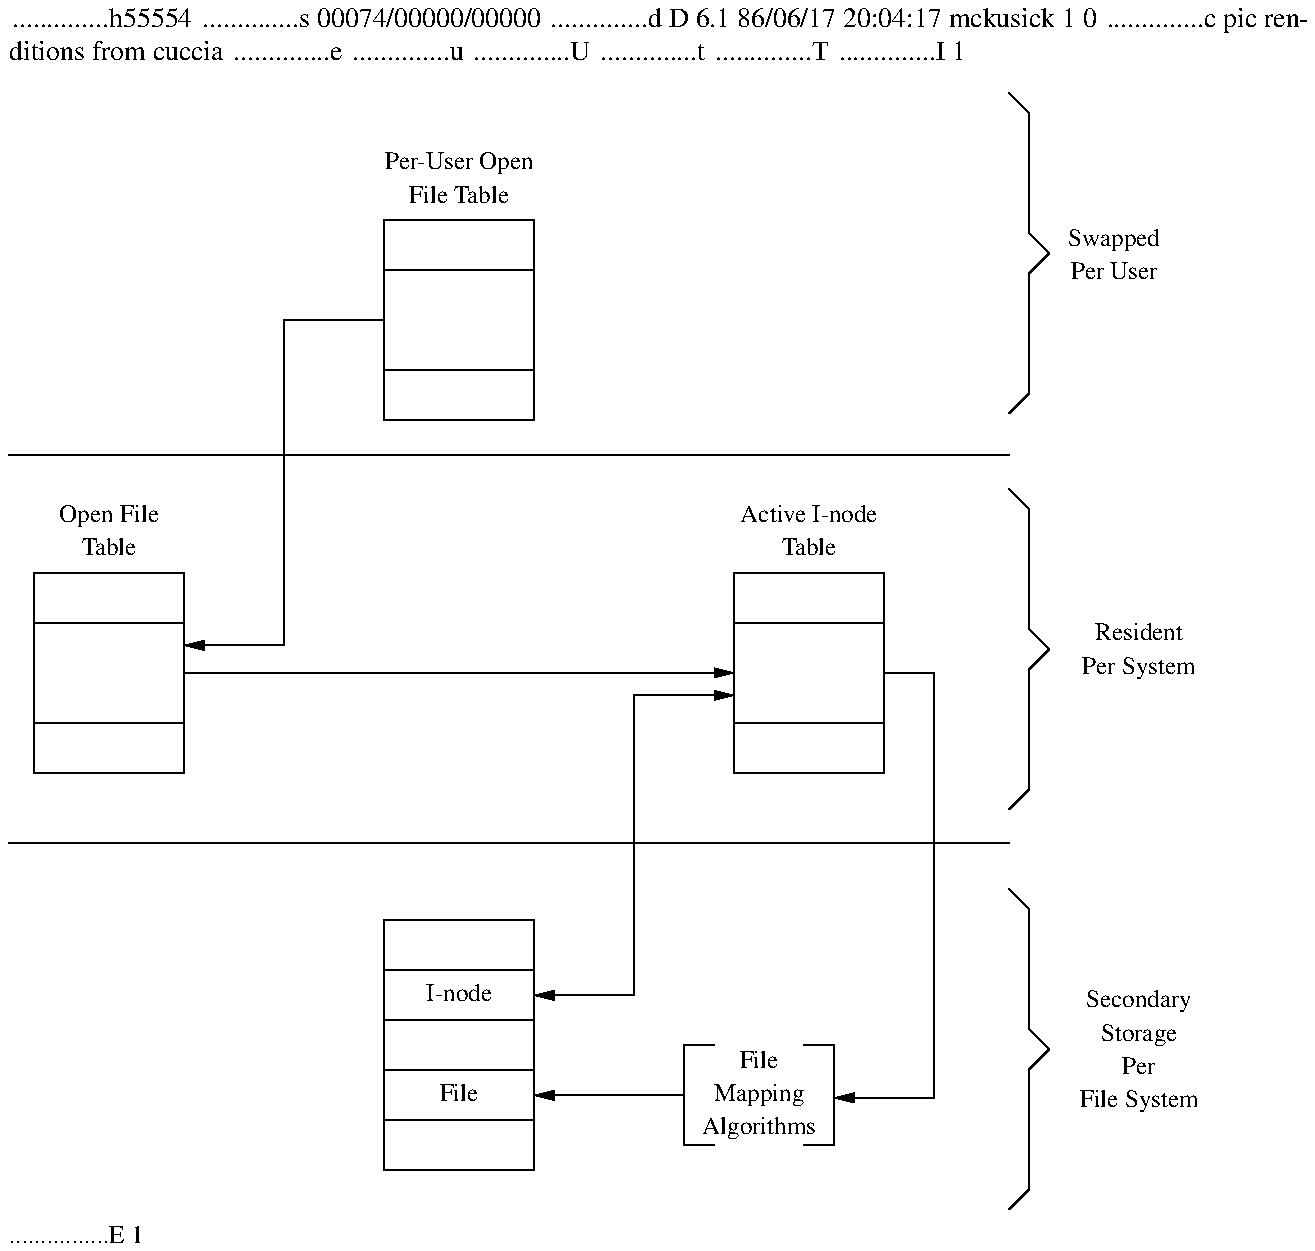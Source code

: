 h55554
s 00074/00000/00000
d D 6.1 86/06/17 20:04:17 mckusick 1 0
c pic renditions from cuccia
e
u
U
t
T
I 1
.\" Copyright (c) 1986 Regents of the University of California.
.\" All rights reserved.  The Berkeley software License Agreement
.\" specifies the terms and conditions for redistribution.
.\"
.\"	%W% (Berkeley) %G%
.\"
.PS
.ps 9
[
	PUOFT: [
		A: box invis ht .4i wid 1i "Per-User Open" "File Table"
		B: box ht .25i with .n at A.s
		C: box with .n at B.s
		D: box ht .25i with .n at C.s
	]
	move down 1.0625i left 1.25i from PUOFT.D.s
	OFT: [
		A: box invis ht .4i wid 1i "Open File" "Table"
		B: box ht .25i with .n at A.s
		C: box with .n at B.s
		D: box ht .25i with .n at C.s
	]
	move down 1.0625i right 1.25i from PUOFT.D.s
	AIT: [
		A: box invis ht .4i wid 1i "Active I-node" "Table"
		B: box ht .25i with .n at A.s
		C: box with .n at B.s
		D: box ht .25i with .n at C.s
	]
	move down 2.5i from PUOFT.D.s
	IF: [
		A: box ht .25i
		B: box ht .25i "I-node" with .n at A.s
		C: box ht .25i with .n at B.s
		D: box ht .25i "File" with .n at C.s
		E: box ht .25i with .n at D.s
	]
	move right 1.5i from IF.D.w
	FMA: [
		box invis "File" "Mapping" "Algorithms"
	]
	line from FMA.ne to FMA.se
	line from FMA.nw to FMA.sw
	line left .15i from FMA.se
	line left .15i from FMA.ne
	line right .15i from FMA.nw
	line right .15i from FMA.sw

	arrow from FMA.w to IF.D.e
	arrow from AIT.C.e right .25i then down 2.125i then left .5i
	arrow from OFT.C.e to AIT.C.w
	arrow from PUOFT.C.w left .5i then down 1.625i then left .5i
	arrow <-> from IF.B.e right .5i then up 1.5i then right .5i

	move up .1875i from OFT.A.nw
	line right 5i
	move left 5i down 1.9375i
	line right 5i

	move up 1.63475i right 2.75i from PUOFT.D.s
	line right .1i down .1i then down .6i then right .1i down .1i then left .1i down .1i then down .6i then left .1i down .1i
	move down .34375i right 2.75i from PUOFT.D.s
	line right .1i down .1i then down .6i then right .1i down .1i then left .1i down .1i then down .6i then left .1i down .1i
	move down 2.34375i right 2.75i from PUOFT.D.s
	line right .1i down .1i then down .6i then right .1i down .1i then left .1i down .1i then down .6i then left .1i down .1i

	move up 0.817375i right 2.9i from PUOFT.D.s
	box invis "Swapped" "Per User"
	move down 1.15625i right 2.9i from PUOFT.D.s
	box invis wid 1i "Resident" "Per System"
	move down 3.15675i right 2.9i from PUOFT.D.s
	box invis ht 1i wid 1i "Secondary" "Storage" "Per" "File System"
]
.PE
E 1
